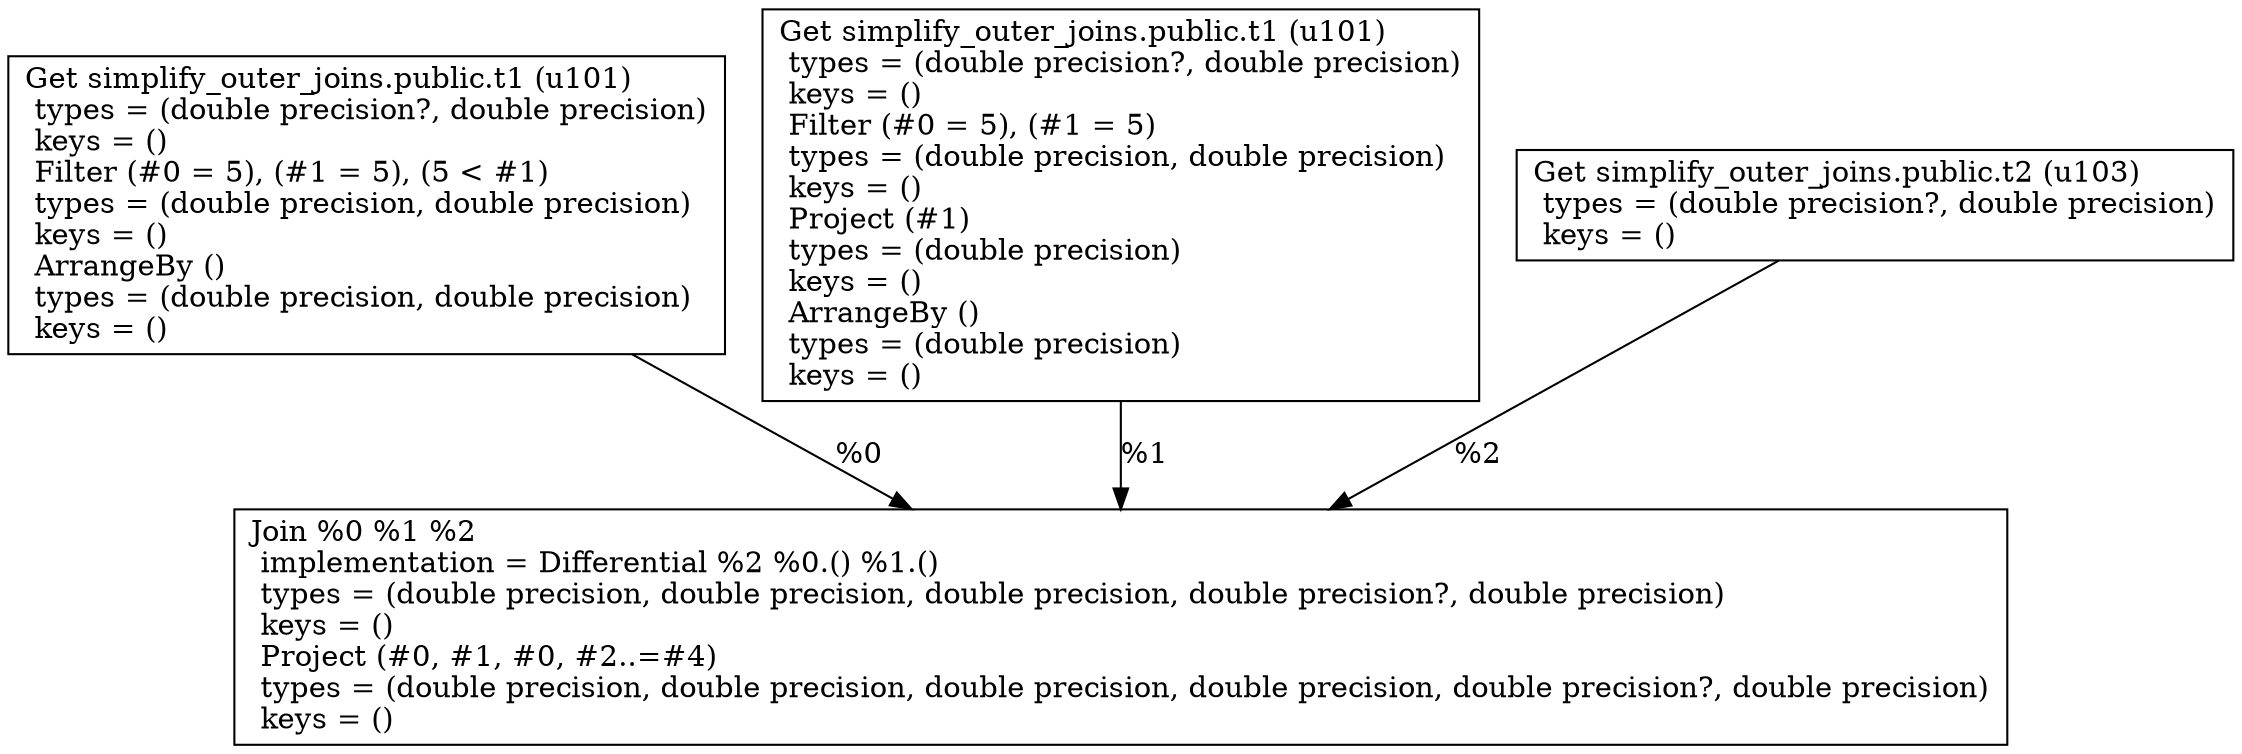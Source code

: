 digraph G {
    node0 [shape = record, label=" Get simplify_outer_joins.public.t1 (u101)\l  types = (double precision?, double precision)\l  keys = ()\l Filter (#0 = 5), (#1 = 5), (5 \< #1)\l  types = (double precision, double precision)\l  keys = ()\l ArrangeBy ()\l  types = (double precision, double precision)\l  keys = ()\l"]
    node1 [shape = record, label=" Get simplify_outer_joins.public.t1 (u101)\l  types = (double precision?, double precision)\l  keys = ()\l Filter (#0 = 5), (#1 = 5)\l  types = (double precision, double precision)\l  keys = ()\l Project (#1)\l  types = (double precision)\l  keys = ()\l ArrangeBy ()\l  types = (double precision)\l  keys = ()\l"]
    node2 [shape = record, label=" Get simplify_outer_joins.public.t2 (u103)\l  types = (double precision?, double precision)\l  keys = ()\l"]
    node3 [shape = record, label=" Join %0 %1 %2\l  implementation = Differential %2 %0.() %1.()\l  types = (double precision, double precision, double precision, double precision?, double precision)\l  keys = ()\l Project (#0, #1, #0, #2..=#4)\l  types = (double precision, double precision, double precision, double precision, double precision?, double precision)\l  keys = ()\l"]
    node0 -> node3 [label = "%0\l"]
    node1 -> node3 [label = "%1\l"]
    node2 -> node3 [label = "%2\l"]
}
